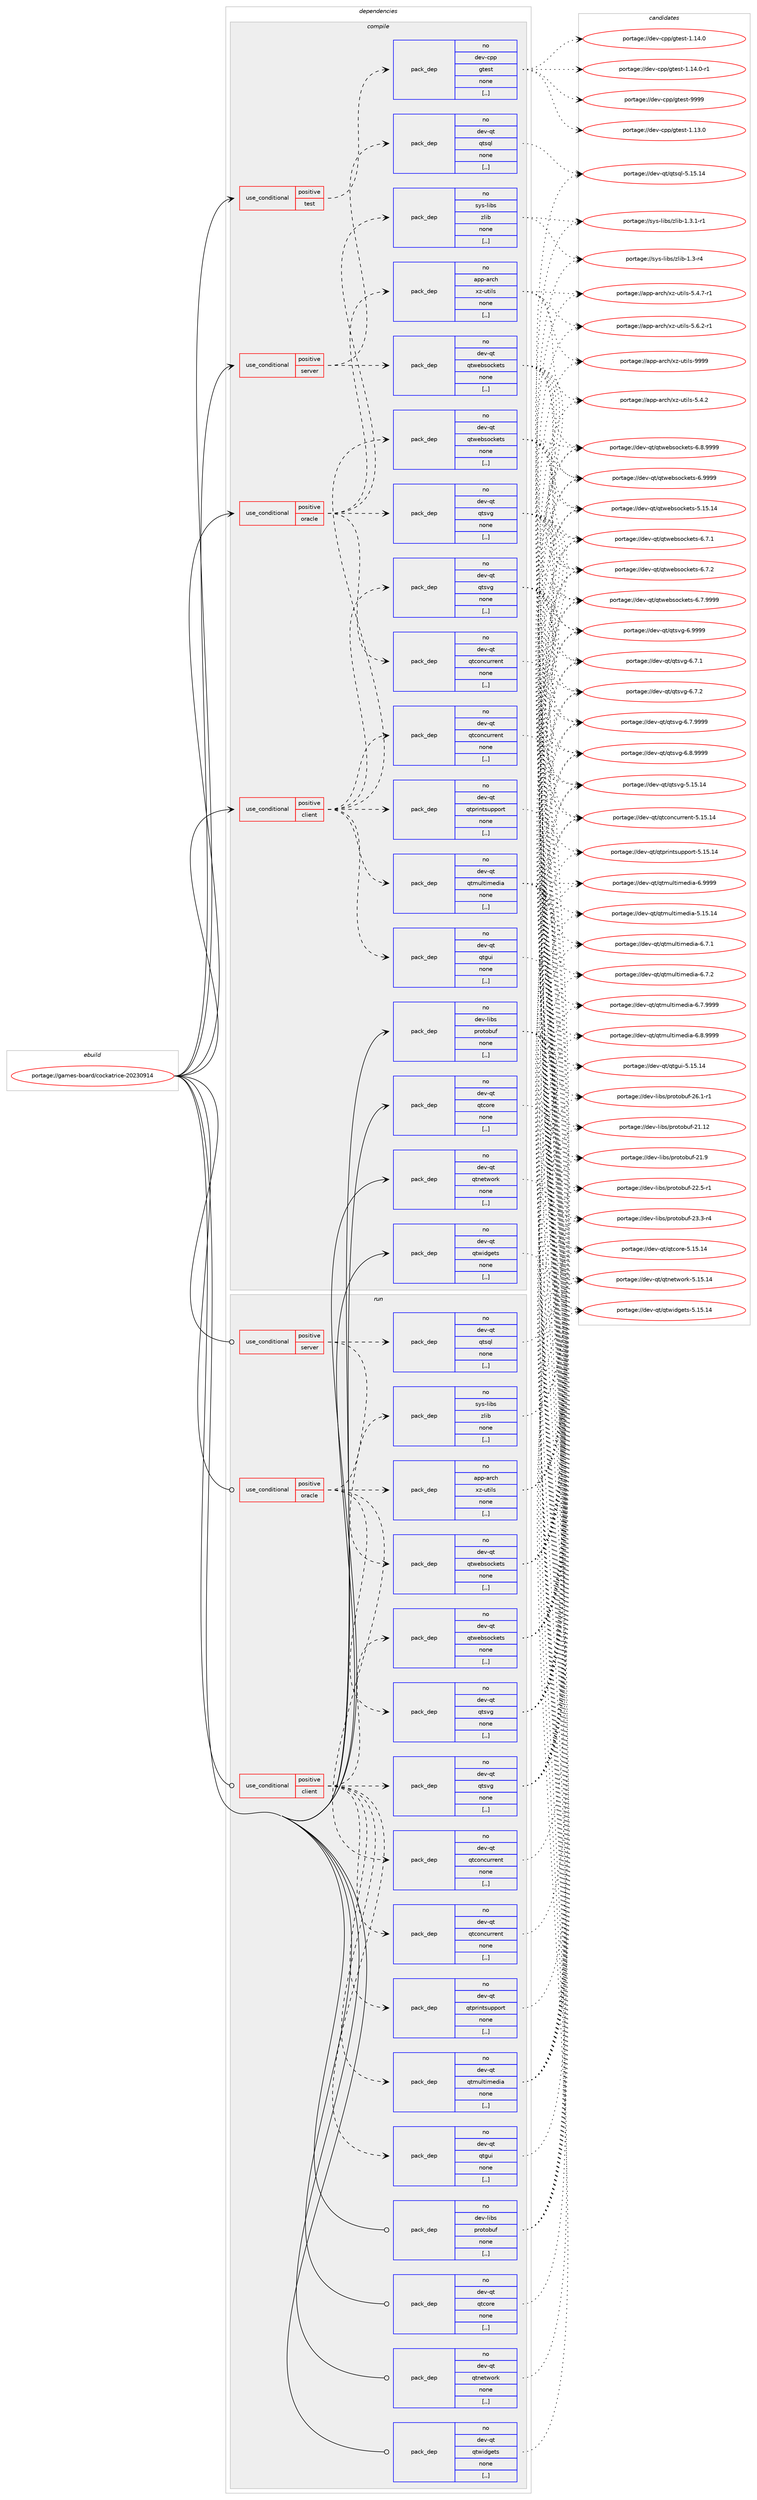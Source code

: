 digraph prolog {

# *************
# Graph options
# *************

newrank=true;
concentrate=true;
compound=true;
graph [rankdir=LR,fontname=Helvetica,fontsize=10,ranksep=1.5];#, ranksep=2.5, nodesep=0.2];
edge  [arrowhead=vee];
node  [fontname=Helvetica,fontsize=10];

# **********
# The ebuild
# **********

subgraph cluster_leftcol {
color=gray;
rank=same;
label=<<i>ebuild</i>>;
id [label="portage://games-board/cockatrice-20230914", color=red, width=4, href="../games-board/cockatrice-20230914.svg"];
}

# ****************
# The dependencies
# ****************

subgraph cluster_midcol {
color=gray;
label=<<i>dependencies</i>>;
subgraph cluster_compile {
fillcolor="#eeeeee";
style=filled;
label=<<i>compile</i>>;
subgraph cond61523 {
dependency221148 [label=<<TABLE BORDER="0" CELLBORDER="1" CELLSPACING="0" CELLPADDING="4"><TR><TD ROWSPAN="3" CELLPADDING="10">use_conditional</TD></TR><TR><TD>positive</TD></TR><TR><TD>client</TD></TR></TABLE>>, shape=none, color=red];
subgraph pack158163 {
dependency221149 [label=<<TABLE BORDER="0" CELLBORDER="1" CELLSPACING="0" CELLPADDING="4" WIDTH="220"><TR><TD ROWSPAN="6" CELLPADDING="30">pack_dep</TD></TR><TR><TD WIDTH="110">no</TD></TR><TR><TD>dev-qt</TD></TR><TR><TD>qtconcurrent</TD></TR><TR><TD>none</TD></TR><TR><TD>[,,]</TD></TR></TABLE>>, shape=none, color=blue];
}
dependency221148:e -> dependency221149:w [weight=20,style="dashed",arrowhead="vee"];
subgraph pack158164 {
dependency221150 [label=<<TABLE BORDER="0" CELLBORDER="1" CELLSPACING="0" CELLPADDING="4" WIDTH="220"><TR><TD ROWSPAN="6" CELLPADDING="30">pack_dep</TD></TR><TR><TD WIDTH="110">no</TD></TR><TR><TD>dev-qt</TD></TR><TR><TD>qtgui</TD></TR><TR><TD>none</TD></TR><TR><TD>[,,]</TD></TR></TABLE>>, shape=none, color=blue];
}
dependency221148:e -> dependency221150:w [weight=20,style="dashed",arrowhead="vee"];
subgraph pack158165 {
dependency221151 [label=<<TABLE BORDER="0" CELLBORDER="1" CELLSPACING="0" CELLPADDING="4" WIDTH="220"><TR><TD ROWSPAN="6" CELLPADDING="30">pack_dep</TD></TR><TR><TD WIDTH="110">no</TD></TR><TR><TD>dev-qt</TD></TR><TR><TD>qtmultimedia</TD></TR><TR><TD>none</TD></TR><TR><TD>[,,]</TD></TR></TABLE>>, shape=none, color=blue];
}
dependency221148:e -> dependency221151:w [weight=20,style="dashed",arrowhead="vee"];
subgraph pack158166 {
dependency221152 [label=<<TABLE BORDER="0" CELLBORDER="1" CELLSPACING="0" CELLPADDING="4" WIDTH="220"><TR><TD ROWSPAN="6" CELLPADDING="30">pack_dep</TD></TR><TR><TD WIDTH="110">no</TD></TR><TR><TD>dev-qt</TD></TR><TR><TD>qtprintsupport</TD></TR><TR><TD>none</TD></TR><TR><TD>[,,]</TD></TR></TABLE>>, shape=none, color=blue];
}
dependency221148:e -> dependency221152:w [weight=20,style="dashed",arrowhead="vee"];
subgraph pack158167 {
dependency221153 [label=<<TABLE BORDER="0" CELLBORDER="1" CELLSPACING="0" CELLPADDING="4" WIDTH="220"><TR><TD ROWSPAN="6" CELLPADDING="30">pack_dep</TD></TR><TR><TD WIDTH="110">no</TD></TR><TR><TD>dev-qt</TD></TR><TR><TD>qtsvg</TD></TR><TR><TD>none</TD></TR><TR><TD>[,,]</TD></TR></TABLE>>, shape=none, color=blue];
}
dependency221148:e -> dependency221153:w [weight=20,style="dashed",arrowhead="vee"];
subgraph pack158168 {
dependency221154 [label=<<TABLE BORDER="0" CELLBORDER="1" CELLSPACING="0" CELLPADDING="4" WIDTH="220"><TR><TD ROWSPAN="6" CELLPADDING="30">pack_dep</TD></TR><TR><TD WIDTH="110">no</TD></TR><TR><TD>dev-qt</TD></TR><TR><TD>qtwebsockets</TD></TR><TR><TD>none</TD></TR><TR><TD>[,,]</TD></TR></TABLE>>, shape=none, color=blue];
}
dependency221148:e -> dependency221154:w [weight=20,style="dashed",arrowhead="vee"];
}
id:e -> dependency221148:w [weight=20,style="solid",arrowhead="vee"];
subgraph cond61524 {
dependency221155 [label=<<TABLE BORDER="0" CELLBORDER="1" CELLSPACING="0" CELLPADDING="4"><TR><TD ROWSPAN="3" CELLPADDING="10">use_conditional</TD></TR><TR><TD>positive</TD></TR><TR><TD>oracle</TD></TR></TABLE>>, shape=none, color=red];
subgraph pack158169 {
dependency221156 [label=<<TABLE BORDER="0" CELLBORDER="1" CELLSPACING="0" CELLPADDING="4" WIDTH="220"><TR><TD ROWSPAN="6" CELLPADDING="30">pack_dep</TD></TR><TR><TD WIDTH="110">no</TD></TR><TR><TD>dev-qt</TD></TR><TR><TD>qtconcurrent</TD></TR><TR><TD>none</TD></TR><TR><TD>[,,]</TD></TR></TABLE>>, shape=none, color=blue];
}
dependency221155:e -> dependency221156:w [weight=20,style="dashed",arrowhead="vee"];
subgraph pack158170 {
dependency221157 [label=<<TABLE BORDER="0" CELLBORDER="1" CELLSPACING="0" CELLPADDING="4" WIDTH="220"><TR><TD ROWSPAN="6" CELLPADDING="30">pack_dep</TD></TR><TR><TD WIDTH="110">no</TD></TR><TR><TD>dev-qt</TD></TR><TR><TD>qtsvg</TD></TR><TR><TD>none</TD></TR><TR><TD>[,,]</TD></TR></TABLE>>, shape=none, color=blue];
}
dependency221155:e -> dependency221157:w [weight=20,style="dashed",arrowhead="vee"];
subgraph pack158171 {
dependency221158 [label=<<TABLE BORDER="0" CELLBORDER="1" CELLSPACING="0" CELLPADDING="4" WIDTH="220"><TR><TD ROWSPAN="6" CELLPADDING="30">pack_dep</TD></TR><TR><TD WIDTH="110">no</TD></TR><TR><TD>sys-libs</TD></TR><TR><TD>zlib</TD></TR><TR><TD>none</TD></TR><TR><TD>[,,]</TD></TR></TABLE>>, shape=none, color=blue];
}
dependency221155:e -> dependency221158:w [weight=20,style="dashed",arrowhead="vee"];
subgraph pack158172 {
dependency221159 [label=<<TABLE BORDER="0" CELLBORDER="1" CELLSPACING="0" CELLPADDING="4" WIDTH="220"><TR><TD ROWSPAN="6" CELLPADDING="30">pack_dep</TD></TR><TR><TD WIDTH="110">no</TD></TR><TR><TD>app-arch</TD></TR><TR><TD>xz-utils</TD></TR><TR><TD>none</TD></TR><TR><TD>[,,]</TD></TR></TABLE>>, shape=none, color=blue];
}
dependency221155:e -> dependency221159:w [weight=20,style="dashed",arrowhead="vee"];
}
id:e -> dependency221155:w [weight=20,style="solid",arrowhead="vee"];
subgraph cond61525 {
dependency221160 [label=<<TABLE BORDER="0" CELLBORDER="1" CELLSPACING="0" CELLPADDING="4"><TR><TD ROWSPAN="3" CELLPADDING="10">use_conditional</TD></TR><TR><TD>positive</TD></TR><TR><TD>server</TD></TR></TABLE>>, shape=none, color=red];
subgraph pack158173 {
dependency221161 [label=<<TABLE BORDER="0" CELLBORDER="1" CELLSPACING="0" CELLPADDING="4" WIDTH="220"><TR><TD ROWSPAN="6" CELLPADDING="30">pack_dep</TD></TR><TR><TD WIDTH="110">no</TD></TR><TR><TD>dev-qt</TD></TR><TR><TD>qtsql</TD></TR><TR><TD>none</TD></TR><TR><TD>[,,]</TD></TR></TABLE>>, shape=none, color=blue];
}
dependency221160:e -> dependency221161:w [weight=20,style="dashed",arrowhead="vee"];
subgraph pack158174 {
dependency221162 [label=<<TABLE BORDER="0" CELLBORDER="1" CELLSPACING="0" CELLPADDING="4" WIDTH="220"><TR><TD ROWSPAN="6" CELLPADDING="30">pack_dep</TD></TR><TR><TD WIDTH="110">no</TD></TR><TR><TD>dev-qt</TD></TR><TR><TD>qtwebsockets</TD></TR><TR><TD>none</TD></TR><TR><TD>[,,]</TD></TR></TABLE>>, shape=none, color=blue];
}
dependency221160:e -> dependency221162:w [weight=20,style="dashed",arrowhead="vee"];
}
id:e -> dependency221160:w [weight=20,style="solid",arrowhead="vee"];
subgraph cond61526 {
dependency221163 [label=<<TABLE BORDER="0" CELLBORDER="1" CELLSPACING="0" CELLPADDING="4"><TR><TD ROWSPAN="3" CELLPADDING="10">use_conditional</TD></TR><TR><TD>positive</TD></TR><TR><TD>test</TD></TR></TABLE>>, shape=none, color=red];
subgraph pack158175 {
dependency221164 [label=<<TABLE BORDER="0" CELLBORDER="1" CELLSPACING="0" CELLPADDING="4" WIDTH="220"><TR><TD ROWSPAN="6" CELLPADDING="30">pack_dep</TD></TR><TR><TD WIDTH="110">no</TD></TR><TR><TD>dev-cpp</TD></TR><TR><TD>gtest</TD></TR><TR><TD>none</TD></TR><TR><TD>[,,]</TD></TR></TABLE>>, shape=none, color=blue];
}
dependency221163:e -> dependency221164:w [weight=20,style="dashed",arrowhead="vee"];
}
id:e -> dependency221163:w [weight=20,style="solid",arrowhead="vee"];
subgraph pack158176 {
dependency221165 [label=<<TABLE BORDER="0" CELLBORDER="1" CELLSPACING="0" CELLPADDING="4" WIDTH="220"><TR><TD ROWSPAN="6" CELLPADDING="30">pack_dep</TD></TR><TR><TD WIDTH="110">no</TD></TR><TR><TD>dev-libs</TD></TR><TR><TD>protobuf</TD></TR><TR><TD>none</TD></TR><TR><TD>[,,]</TD></TR></TABLE>>, shape=none, color=blue];
}
id:e -> dependency221165:w [weight=20,style="solid",arrowhead="vee"];
subgraph pack158177 {
dependency221166 [label=<<TABLE BORDER="0" CELLBORDER="1" CELLSPACING="0" CELLPADDING="4" WIDTH="220"><TR><TD ROWSPAN="6" CELLPADDING="30">pack_dep</TD></TR><TR><TD WIDTH="110">no</TD></TR><TR><TD>dev-qt</TD></TR><TR><TD>qtcore</TD></TR><TR><TD>none</TD></TR><TR><TD>[,,]</TD></TR></TABLE>>, shape=none, color=blue];
}
id:e -> dependency221166:w [weight=20,style="solid",arrowhead="vee"];
subgraph pack158178 {
dependency221167 [label=<<TABLE BORDER="0" CELLBORDER="1" CELLSPACING="0" CELLPADDING="4" WIDTH="220"><TR><TD ROWSPAN="6" CELLPADDING="30">pack_dep</TD></TR><TR><TD WIDTH="110">no</TD></TR><TR><TD>dev-qt</TD></TR><TR><TD>qtnetwork</TD></TR><TR><TD>none</TD></TR><TR><TD>[,,]</TD></TR></TABLE>>, shape=none, color=blue];
}
id:e -> dependency221167:w [weight=20,style="solid",arrowhead="vee"];
subgraph pack158179 {
dependency221168 [label=<<TABLE BORDER="0" CELLBORDER="1" CELLSPACING="0" CELLPADDING="4" WIDTH="220"><TR><TD ROWSPAN="6" CELLPADDING="30">pack_dep</TD></TR><TR><TD WIDTH="110">no</TD></TR><TR><TD>dev-qt</TD></TR><TR><TD>qtwidgets</TD></TR><TR><TD>none</TD></TR><TR><TD>[,,]</TD></TR></TABLE>>, shape=none, color=blue];
}
id:e -> dependency221168:w [weight=20,style="solid",arrowhead="vee"];
}
subgraph cluster_compileandrun {
fillcolor="#eeeeee";
style=filled;
label=<<i>compile and run</i>>;
}
subgraph cluster_run {
fillcolor="#eeeeee";
style=filled;
label=<<i>run</i>>;
subgraph cond61527 {
dependency221169 [label=<<TABLE BORDER="0" CELLBORDER="1" CELLSPACING="0" CELLPADDING="4"><TR><TD ROWSPAN="3" CELLPADDING="10">use_conditional</TD></TR><TR><TD>positive</TD></TR><TR><TD>client</TD></TR></TABLE>>, shape=none, color=red];
subgraph pack158180 {
dependency221170 [label=<<TABLE BORDER="0" CELLBORDER="1" CELLSPACING="0" CELLPADDING="4" WIDTH="220"><TR><TD ROWSPAN="6" CELLPADDING="30">pack_dep</TD></TR><TR><TD WIDTH="110">no</TD></TR><TR><TD>dev-qt</TD></TR><TR><TD>qtconcurrent</TD></TR><TR><TD>none</TD></TR><TR><TD>[,,]</TD></TR></TABLE>>, shape=none, color=blue];
}
dependency221169:e -> dependency221170:w [weight=20,style="dashed",arrowhead="vee"];
subgraph pack158181 {
dependency221171 [label=<<TABLE BORDER="0" CELLBORDER="1" CELLSPACING="0" CELLPADDING="4" WIDTH="220"><TR><TD ROWSPAN="6" CELLPADDING="30">pack_dep</TD></TR><TR><TD WIDTH="110">no</TD></TR><TR><TD>dev-qt</TD></TR><TR><TD>qtgui</TD></TR><TR><TD>none</TD></TR><TR><TD>[,,]</TD></TR></TABLE>>, shape=none, color=blue];
}
dependency221169:e -> dependency221171:w [weight=20,style="dashed",arrowhead="vee"];
subgraph pack158182 {
dependency221172 [label=<<TABLE BORDER="0" CELLBORDER="1" CELLSPACING="0" CELLPADDING="4" WIDTH="220"><TR><TD ROWSPAN="6" CELLPADDING="30">pack_dep</TD></TR><TR><TD WIDTH="110">no</TD></TR><TR><TD>dev-qt</TD></TR><TR><TD>qtmultimedia</TD></TR><TR><TD>none</TD></TR><TR><TD>[,,]</TD></TR></TABLE>>, shape=none, color=blue];
}
dependency221169:e -> dependency221172:w [weight=20,style="dashed",arrowhead="vee"];
subgraph pack158183 {
dependency221173 [label=<<TABLE BORDER="0" CELLBORDER="1" CELLSPACING="0" CELLPADDING="4" WIDTH="220"><TR><TD ROWSPAN="6" CELLPADDING="30">pack_dep</TD></TR><TR><TD WIDTH="110">no</TD></TR><TR><TD>dev-qt</TD></TR><TR><TD>qtprintsupport</TD></TR><TR><TD>none</TD></TR><TR><TD>[,,]</TD></TR></TABLE>>, shape=none, color=blue];
}
dependency221169:e -> dependency221173:w [weight=20,style="dashed",arrowhead="vee"];
subgraph pack158184 {
dependency221174 [label=<<TABLE BORDER="0" CELLBORDER="1" CELLSPACING="0" CELLPADDING="4" WIDTH="220"><TR><TD ROWSPAN="6" CELLPADDING="30">pack_dep</TD></TR><TR><TD WIDTH="110">no</TD></TR><TR><TD>dev-qt</TD></TR><TR><TD>qtsvg</TD></TR><TR><TD>none</TD></TR><TR><TD>[,,]</TD></TR></TABLE>>, shape=none, color=blue];
}
dependency221169:e -> dependency221174:w [weight=20,style="dashed",arrowhead="vee"];
subgraph pack158185 {
dependency221175 [label=<<TABLE BORDER="0" CELLBORDER="1" CELLSPACING="0" CELLPADDING="4" WIDTH="220"><TR><TD ROWSPAN="6" CELLPADDING="30">pack_dep</TD></TR><TR><TD WIDTH="110">no</TD></TR><TR><TD>dev-qt</TD></TR><TR><TD>qtwebsockets</TD></TR><TR><TD>none</TD></TR><TR><TD>[,,]</TD></TR></TABLE>>, shape=none, color=blue];
}
dependency221169:e -> dependency221175:w [weight=20,style="dashed",arrowhead="vee"];
}
id:e -> dependency221169:w [weight=20,style="solid",arrowhead="odot"];
subgraph cond61528 {
dependency221176 [label=<<TABLE BORDER="0" CELLBORDER="1" CELLSPACING="0" CELLPADDING="4"><TR><TD ROWSPAN="3" CELLPADDING="10">use_conditional</TD></TR><TR><TD>positive</TD></TR><TR><TD>oracle</TD></TR></TABLE>>, shape=none, color=red];
subgraph pack158186 {
dependency221177 [label=<<TABLE BORDER="0" CELLBORDER="1" CELLSPACING="0" CELLPADDING="4" WIDTH="220"><TR><TD ROWSPAN="6" CELLPADDING="30">pack_dep</TD></TR><TR><TD WIDTH="110">no</TD></TR><TR><TD>dev-qt</TD></TR><TR><TD>qtconcurrent</TD></TR><TR><TD>none</TD></TR><TR><TD>[,,]</TD></TR></TABLE>>, shape=none, color=blue];
}
dependency221176:e -> dependency221177:w [weight=20,style="dashed",arrowhead="vee"];
subgraph pack158187 {
dependency221178 [label=<<TABLE BORDER="0" CELLBORDER="1" CELLSPACING="0" CELLPADDING="4" WIDTH="220"><TR><TD ROWSPAN="6" CELLPADDING="30">pack_dep</TD></TR><TR><TD WIDTH="110">no</TD></TR><TR><TD>dev-qt</TD></TR><TR><TD>qtsvg</TD></TR><TR><TD>none</TD></TR><TR><TD>[,,]</TD></TR></TABLE>>, shape=none, color=blue];
}
dependency221176:e -> dependency221178:w [weight=20,style="dashed",arrowhead="vee"];
subgraph pack158188 {
dependency221179 [label=<<TABLE BORDER="0" CELLBORDER="1" CELLSPACING="0" CELLPADDING="4" WIDTH="220"><TR><TD ROWSPAN="6" CELLPADDING="30">pack_dep</TD></TR><TR><TD WIDTH="110">no</TD></TR><TR><TD>sys-libs</TD></TR><TR><TD>zlib</TD></TR><TR><TD>none</TD></TR><TR><TD>[,,]</TD></TR></TABLE>>, shape=none, color=blue];
}
dependency221176:e -> dependency221179:w [weight=20,style="dashed",arrowhead="vee"];
subgraph pack158189 {
dependency221180 [label=<<TABLE BORDER="0" CELLBORDER="1" CELLSPACING="0" CELLPADDING="4" WIDTH="220"><TR><TD ROWSPAN="6" CELLPADDING="30">pack_dep</TD></TR><TR><TD WIDTH="110">no</TD></TR><TR><TD>app-arch</TD></TR><TR><TD>xz-utils</TD></TR><TR><TD>none</TD></TR><TR><TD>[,,]</TD></TR></TABLE>>, shape=none, color=blue];
}
dependency221176:e -> dependency221180:w [weight=20,style="dashed",arrowhead="vee"];
}
id:e -> dependency221176:w [weight=20,style="solid",arrowhead="odot"];
subgraph cond61529 {
dependency221181 [label=<<TABLE BORDER="0" CELLBORDER="1" CELLSPACING="0" CELLPADDING="4"><TR><TD ROWSPAN="3" CELLPADDING="10">use_conditional</TD></TR><TR><TD>positive</TD></TR><TR><TD>server</TD></TR></TABLE>>, shape=none, color=red];
subgraph pack158190 {
dependency221182 [label=<<TABLE BORDER="0" CELLBORDER="1" CELLSPACING="0" CELLPADDING="4" WIDTH="220"><TR><TD ROWSPAN="6" CELLPADDING="30">pack_dep</TD></TR><TR><TD WIDTH="110">no</TD></TR><TR><TD>dev-qt</TD></TR><TR><TD>qtsql</TD></TR><TR><TD>none</TD></TR><TR><TD>[,,]</TD></TR></TABLE>>, shape=none, color=blue];
}
dependency221181:e -> dependency221182:w [weight=20,style="dashed",arrowhead="vee"];
subgraph pack158191 {
dependency221183 [label=<<TABLE BORDER="0" CELLBORDER="1" CELLSPACING="0" CELLPADDING="4" WIDTH="220"><TR><TD ROWSPAN="6" CELLPADDING="30">pack_dep</TD></TR><TR><TD WIDTH="110">no</TD></TR><TR><TD>dev-qt</TD></TR><TR><TD>qtwebsockets</TD></TR><TR><TD>none</TD></TR><TR><TD>[,,]</TD></TR></TABLE>>, shape=none, color=blue];
}
dependency221181:e -> dependency221183:w [weight=20,style="dashed",arrowhead="vee"];
}
id:e -> dependency221181:w [weight=20,style="solid",arrowhead="odot"];
subgraph pack158192 {
dependency221184 [label=<<TABLE BORDER="0" CELLBORDER="1" CELLSPACING="0" CELLPADDING="4" WIDTH="220"><TR><TD ROWSPAN="6" CELLPADDING="30">pack_dep</TD></TR><TR><TD WIDTH="110">no</TD></TR><TR><TD>dev-libs</TD></TR><TR><TD>protobuf</TD></TR><TR><TD>none</TD></TR><TR><TD>[,,]</TD></TR></TABLE>>, shape=none, color=blue];
}
id:e -> dependency221184:w [weight=20,style="solid",arrowhead="odot"];
subgraph pack158193 {
dependency221185 [label=<<TABLE BORDER="0" CELLBORDER="1" CELLSPACING="0" CELLPADDING="4" WIDTH="220"><TR><TD ROWSPAN="6" CELLPADDING="30">pack_dep</TD></TR><TR><TD WIDTH="110">no</TD></TR><TR><TD>dev-qt</TD></TR><TR><TD>qtcore</TD></TR><TR><TD>none</TD></TR><TR><TD>[,,]</TD></TR></TABLE>>, shape=none, color=blue];
}
id:e -> dependency221185:w [weight=20,style="solid",arrowhead="odot"];
subgraph pack158194 {
dependency221186 [label=<<TABLE BORDER="0" CELLBORDER="1" CELLSPACING="0" CELLPADDING="4" WIDTH="220"><TR><TD ROWSPAN="6" CELLPADDING="30">pack_dep</TD></TR><TR><TD WIDTH="110">no</TD></TR><TR><TD>dev-qt</TD></TR><TR><TD>qtnetwork</TD></TR><TR><TD>none</TD></TR><TR><TD>[,,]</TD></TR></TABLE>>, shape=none, color=blue];
}
id:e -> dependency221186:w [weight=20,style="solid",arrowhead="odot"];
subgraph pack158195 {
dependency221187 [label=<<TABLE BORDER="0" CELLBORDER="1" CELLSPACING="0" CELLPADDING="4" WIDTH="220"><TR><TD ROWSPAN="6" CELLPADDING="30">pack_dep</TD></TR><TR><TD WIDTH="110">no</TD></TR><TR><TD>dev-qt</TD></TR><TR><TD>qtwidgets</TD></TR><TR><TD>none</TD></TR><TR><TD>[,,]</TD></TR></TABLE>>, shape=none, color=blue];
}
id:e -> dependency221187:w [weight=20,style="solid",arrowhead="odot"];
}
}

# **************
# The candidates
# **************

subgraph cluster_choices {
rank=same;
color=gray;
label=<<i>candidates</i>>;

subgraph choice158163 {
color=black;
nodesep=1;
choice100101118451131164711311699111110991171141141011101164553464953464952 [label="portage://dev-qt/qtconcurrent-5.15.14", color=red, width=4,href="../dev-qt/qtconcurrent-5.15.14.svg"];
dependency221149:e -> choice100101118451131164711311699111110991171141141011101164553464953464952:w [style=dotted,weight="100"];
}
subgraph choice158164 {
color=black;
nodesep=1;
choice10010111845113116471131161031171054553464953464952 [label="portage://dev-qt/qtgui-5.15.14", color=red, width=4,href="../dev-qt/qtgui-5.15.14.svg"];
dependency221150:e -> choice10010111845113116471131161031171054553464953464952:w [style=dotted,weight="100"];
}
subgraph choice158165 {
color=black;
nodesep=1;
choice1001011184511311647113116109117108116105109101100105974553464953464952 [label="portage://dev-qt/qtmultimedia-5.15.14", color=red, width=4,href="../dev-qt/qtmultimedia-5.15.14.svg"];
choice100101118451131164711311610911710811610510910110010597455446554649 [label="portage://dev-qt/qtmultimedia-6.7.1", color=red, width=4,href="../dev-qt/qtmultimedia-6.7.1.svg"];
choice100101118451131164711311610911710811610510910110010597455446554650 [label="portage://dev-qt/qtmultimedia-6.7.2", color=red, width=4,href="../dev-qt/qtmultimedia-6.7.2.svg"];
choice100101118451131164711311610911710811610510910110010597455446554657575757 [label="portage://dev-qt/qtmultimedia-6.7.9999", color=red, width=4,href="../dev-qt/qtmultimedia-6.7.9999.svg"];
choice100101118451131164711311610911710811610510910110010597455446564657575757 [label="portage://dev-qt/qtmultimedia-6.8.9999", color=red, width=4,href="../dev-qt/qtmultimedia-6.8.9999.svg"];
choice10010111845113116471131161091171081161051091011001059745544657575757 [label="portage://dev-qt/qtmultimedia-6.9999", color=red, width=4,href="../dev-qt/qtmultimedia-6.9999.svg"];
dependency221151:e -> choice1001011184511311647113116109117108116105109101100105974553464953464952:w [style=dotted,weight="100"];
dependency221151:e -> choice100101118451131164711311610911710811610510910110010597455446554649:w [style=dotted,weight="100"];
dependency221151:e -> choice100101118451131164711311610911710811610510910110010597455446554650:w [style=dotted,weight="100"];
dependency221151:e -> choice100101118451131164711311610911710811610510910110010597455446554657575757:w [style=dotted,weight="100"];
dependency221151:e -> choice100101118451131164711311610911710811610510910110010597455446564657575757:w [style=dotted,weight="100"];
dependency221151:e -> choice10010111845113116471131161091171081161051091011001059745544657575757:w [style=dotted,weight="100"];
}
subgraph choice158166 {
color=black;
nodesep=1;
choice10010111845113116471131161121141051101161151171121121111141164553464953464952 [label="portage://dev-qt/qtprintsupport-5.15.14", color=red, width=4,href="../dev-qt/qtprintsupport-5.15.14.svg"];
dependency221152:e -> choice10010111845113116471131161121141051101161151171121121111141164553464953464952:w [style=dotted,weight="100"];
}
subgraph choice158167 {
color=black;
nodesep=1;
choice10010111845113116471131161151181034553464953464952 [label="portage://dev-qt/qtsvg-5.15.14", color=red, width=4,href="../dev-qt/qtsvg-5.15.14.svg"];
choice1001011184511311647113116115118103455446554649 [label="portage://dev-qt/qtsvg-6.7.1", color=red, width=4,href="../dev-qt/qtsvg-6.7.1.svg"];
choice1001011184511311647113116115118103455446554650 [label="portage://dev-qt/qtsvg-6.7.2", color=red, width=4,href="../dev-qt/qtsvg-6.7.2.svg"];
choice1001011184511311647113116115118103455446554657575757 [label="portage://dev-qt/qtsvg-6.7.9999", color=red, width=4,href="../dev-qt/qtsvg-6.7.9999.svg"];
choice1001011184511311647113116115118103455446564657575757 [label="portage://dev-qt/qtsvg-6.8.9999", color=red, width=4,href="../dev-qt/qtsvg-6.8.9999.svg"];
choice100101118451131164711311611511810345544657575757 [label="portage://dev-qt/qtsvg-6.9999", color=red, width=4,href="../dev-qt/qtsvg-6.9999.svg"];
dependency221153:e -> choice10010111845113116471131161151181034553464953464952:w [style=dotted,weight="100"];
dependency221153:e -> choice1001011184511311647113116115118103455446554649:w [style=dotted,weight="100"];
dependency221153:e -> choice1001011184511311647113116115118103455446554650:w [style=dotted,weight="100"];
dependency221153:e -> choice1001011184511311647113116115118103455446554657575757:w [style=dotted,weight="100"];
dependency221153:e -> choice1001011184511311647113116115118103455446564657575757:w [style=dotted,weight="100"];
dependency221153:e -> choice100101118451131164711311611511810345544657575757:w [style=dotted,weight="100"];
}
subgraph choice158168 {
color=black;
nodesep=1;
choice100101118451131164711311611910198115111991071011161154553464953464952 [label="portage://dev-qt/qtwebsockets-5.15.14", color=red, width=4,href="../dev-qt/qtwebsockets-5.15.14.svg"];
choice10010111845113116471131161191019811511199107101116115455446554649 [label="portage://dev-qt/qtwebsockets-6.7.1", color=red, width=4,href="../dev-qt/qtwebsockets-6.7.1.svg"];
choice10010111845113116471131161191019811511199107101116115455446554650 [label="portage://dev-qt/qtwebsockets-6.7.2", color=red, width=4,href="../dev-qt/qtwebsockets-6.7.2.svg"];
choice10010111845113116471131161191019811511199107101116115455446554657575757 [label="portage://dev-qt/qtwebsockets-6.7.9999", color=red, width=4,href="../dev-qt/qtwebsockets-6.7.9999.svg"];
choice10010111845113116471131161191019811511199107101116115455446564657575757 [label="portage://dev-qt/qtwebsockets-6.8.9999", color=red, width=4,href="../dev-qt/qtwebsockets-6.8.9999.svg"];
choice1001011184511311647113116119101981151119910710111611545544657575757 [label="portage://dev-qt/qtwebsockets-6.9999", color=red, width=4,href="../dev-qt/qtwebsockets-6.9999.svg"];
dependency221154:e -> choice100101118451131164711311611910198115111991071011161154553464953464952:w [style=dotted,weight="100"];
dependency221154:e -> choice10010111845113116471131161191019811511199107101116115455446554649:w [style=dotted,weight="100"];
dependency221154:e -> choice10010111845113116471131161191019811511199107101116115455446554650:w [style=dotted,weight="100"];
dependency221154:e -> choice10010111845113116471131161191019811511199107101116115455446554657575757:w [style=dotted,weight="100"];
dependency221154:e -> choice10010111845113116471131161191019811511199107101116115455446564657575757:w [style=dotted,weight="100"];
dependency221154:e -> choice1001011184511311647113116119101981151119910710111611545544657575757:w [style=dotted,weight="100"];
}
subgraph choice158169 {
color=black;
nodesep=1;
choice100101118451131164711311699111110991171141141011101164553464953464952 [label="portage://dev-qt/qtconcurrent-5.15.14", color=red, width=4,href="../dev-qt/qtconcurrent-5.15.14.svg"];
dependency221156:e -> choice100101118451131164711311699111110991171141141011101164553464953464952:w [style=dotted,weight="100"];
}
subgraph choice158170 {
color=black;
nodesep=1;
choice10010111845113116471131161151181034553464953464952 [label="portage://dev-qt/qtsvg-5.15.14", color=red, width=4,href="../dev-qt/qtsvg-5.15.14.svg"];
choice1001011184511311647113116115118103455446554649 [label="portage://dev-qt/qtsvg-6.7.1", color=red, width=4,href="../dev-qt/qtsvg-6.7.1.svg"];
choice1001011184511311647113116115118103455446554650 [label="portage://dev-qt/qtsvg-6.7.2", color=red, width=4,href="../dev-qt/qtsvg-6.7.2.svg"];
choice1001011184511311647113116115118103455446554657575757 [label="portage://dev-qt/qtsvg-6.7.9999", color=red, width=4,href="../dev-qt/qtsvg-6.7.9999.svg"];
choice1001011184511311647113116115118103455446564657575757 [label="portage://dev-qt/qtsvg-6.8.9999", color=red, width=4,href="../dev-qt/qtsvg-6.8.9999.svg"];
choice100101118451131164711311611511810345544657575757 [label="portage://dev-qt/qtsvg-6.9999", color=red, width=4,href="../dev-qt/qtsvg-6.9999.svg"];
dependency221157:e -> choice10010111845113116471131161151181034553464953464952:w [style=dotted,weight="100"];
dependency221157:e -> choice1001011184511311647113116115118103455446554649:w [style=dotted,weight="100"];
dependency221157:e -> choice1001011184511311647113116115118103455446554650:w [style=dotted,weight="100"];
dependency221157:e -> choice1001011184511311647113116115118103455446554657575757:w [style=dotted,weight="100"];
dependency221157:e -> choice1001011184511311647113116115118103455446564657575757:w [style=dotted,weight="100"];
dependency221157:e -> choice100101118451131164711311611511810345544657575757:w [style=dotted,weight="100"];
}
subgraph choice158171 {
color=black;
nodesep=1;
choice11512111545108105981154712210810598454946514511452 [label="portage://sys-libs/zlib-1.3-r4", color=red, width=4,href="../sys-libs/zlib-1.3-r4.svg"];
choice115121115451081059811547122108105984549465146494511449 [label="portage://sys-libs/zlib-1.3.1-r1", color=red, width=4,href="../sys-libs/zlib-1.3.1-r1.svg"];
dependency221158:e -> choice11512111545108105981154712210810598454946514511452:w [style=dotted,weight="100"];
dependency221158:e -> choice115121115451081059811547122108105984549465146494511449:w [style=dotted,weight="100"];
}
subgraph choice158172 {
color=black;
nodesep=1;
choice971121124597114991044712012245117116105108115455346524650 [label="portage://app-arch/xz-utils-5.4.2", color=red, width=4,href="../app-arch/xz-utils-5.4.2.svg"];
choice9711211245971149910447120122451171161051081154553465246554511449 [label="portage://app-arch/xz-utils-5.4.7-r1", color=red, width=4,href="../app-arch/xz-utils-5.4.7-r1.svg"];
choice9711211245971149910447120122451171161051081154553465446504511449 [label="portage://app-arch/xz-utils-5.6.2-r1", color=red, width=4,href="../app-arch/xz-utils-5.6.2-r1.svg"];
choice9711211245971149910447120122451171161051081154557575757 [label="portage://app-arch/xz-utils-9999", color=red, width=4,href="../app-arch/xz-utils-9999.svg"];
dependency221159:e -> choice971121124597114991044712012245117116105108115455346524650:w [style=dotted,weight="100"];
dependency221159:e -> choice9711211245971149910447120122451171161051081154553465246554511449:w [style=dotted,weight="100"];
dependency221159:e -> choice9711211245971149910447120122451171161051081154553465446504511449:w [style=dotted,weight="100"];
dependency221159:e -> choice9711211245971149910447120122451171161051081154557575757:w [style=dotted,weight="100"];
}
subgraph choice158173 {
color=black;
nodesep=1;
choice10010111845113116471131161151131084553464953464952 [label="portage://dev-qt/qtsql-5.15.14", color=red, width=4,href="../dev-qt/qtsql-5.15.14.svg"];
dependency221161:e -> choice10010111845113116471131161151131084553464953464952:w [style=dotted,weight="100"];
}
subgraph choice158174 {
color=black;
nodesep=1;
choice100101118451131164711311611910198115111991071011161154553464953464952 [label="portage://dev-qt/qtwebsockets-5.15.14", color=red, width=4,href="../dev-qt/qtwebsockets-5.15.14.svg"];
choice10010111845113116471131161191019811511199107101116115455446554649 [label="portage://dev-qt/qtwebsockets-6.7.1", color=red, width=4,href="../dev-qt/qtwebsockets-6.7.1.svg"];
choice10010111845113116471131161191019811511199107101116115455446554650 [label="portage://dev-qt/qtwebsockets-6.7.2", color=red, width=4,href="../dev-qt/qtwebsockets-6.7.2.svg"];
choice10010111845113116471131161191019811511199107101116115455446554657575757 [label="portage://dev-qt/qtwebsockets-6.7.9999", color=red, width=4,href="../dev-qt/qtwebsockets-6.7.9999.svg"];
choice10010111845113116471131161191019811511199107101116115455446564657575757 [label="portage://dev-qt/qtwebsockets-6.8.9999", color=red, width=4,href="../dev-qt/qtwebsockets-6.8.9999.svg"];
choice1001011184511311647113116119101981151119910710111611545544657575757 [label="portage://dev-qt/qtwebsockets-6.9999", color=red, width=4,href="../dev-qt/qtwebsockets-6.9999.svg"];
dependency221162:e -> choice100101118451131164711311611910198115111991071011161154553464953464952:w [style=dotted,weight="100"];
dependency221162:e -> choice10010111845113116471131161191019811511199107101116115455446554649:w [style=dotted,weight="100"];
dependency221162:e -> choice10010111845113116471131161191019811511199107101116115455446554650:w [style=dotted,weight="100"];
dependency221162:e -> choice10010111845113116471131161191019811511199107101116115455446554657575757:w [style=dotted,weight="100"];
dependency221162:e -> choice10010111845113116471131161191019811511199107101116115455446564657575757:w [style=dotted,weight="100"];
dependency221162:e -> choice1001011184511311647113116119101981151119910710111611545544657575757:w [style=dotted,weight="100"];
}
subgraph choice158175 {
color=black;
nodesep=1;
choice10010111845991121124710311610111511645494649514648 [label="portage://dev-cpp/gtest-1.13.0", color=red, width=4,href="../dev-cpp/gtest-1.13.0.svg"];
choice10010111845991121124710311610111511645494649524648 [label="portage://dev-cpp/gtest-1.14.0", color=red, width=4,href="../dev-cpp/gtest-1.14.0.svg"];
choice100101118459911211247103116101115116454946495246484511449 [label="portage://dev-cpp/gtest-1.14.0-r1", color=red, width=4,href="../dev-cpp/gtest-1.14.0-r1.svg"];
choice1001011184599112112471031161011151164557575757 [label="portage://dev-cpp/gtest-9999", color=red, width=4,href="../dev-cpp/gtest-9999.svg"];
dependency221164:e -> choice10010111845991121124710311610111511645494649514648:w [style=dotted,weight="100"];
dependency221164:e -> choice10010111845991121124710311610111511645494649524648:w [style=dotted,weight="100"];
dependency221164:e -> choice100101118459911211247103116101115116454946495246484511449:w [style=dotted,weight="100"];
dependency221164:e -> choice1001011184599112112471031161011151164557575757:w [style=dotted,weight="100"];
}
subgraph choice158176 {
color=black;
nodesep=1;
choice10010111845108105981154711211411111611198117102455049464950 [label="portage://dev-libs/protobuf-21.12", color=red, width=4,href="../dev-libs/protobuf-21.12.svg"];
choice100101118451081059811547112114111116111981171024550494657 [label="portage://dev-libs/protobuf-21.9", color=red, width=4,href="../dev-libs/protobuf-21.9.svg"];
choice1001011184510810598115471121141111161119811710245505046534511449 [label="portage://dev-libs/protobuf-22.5-r1", color=red, width=4,href="../dev-libs/protobuf-22.5-r1.svg"];
choice1001011184510810598115471121141111161119811710245505146514511452 [label="portage://dev-libs/protobuf-23.3-r4", color=red, width=4,href="../dev-libs/protobuf-23.3-r4.svg"];
choice1001011184510810598115471121141111161119811710245505446494511449 [label="portage://dev-libs/protobuf-26.1-r1", color=red, width=4,href="../dev-libs/protobuf-26.1-r1.svg"];
dependency221165:e -> choice10010111845108105981154711211411111611198117102455049464950:w [style=dotted,weight="100"];
dependency221165:e -> choice100101118451081059811547112114111116111981171024550494657:w [style=dotted,weight="100"];
dependency221165:e -> choice1001011184510810598115471121141111161119811710245505046534511449:w [style=dotted,weight="100"];
dependency221165:e -> choice1001011184510810598115471121141111161119811710245505146514511452:w [style=dotted,weight="100"];
dependency221165:e -> choice1001011184510810598115471121141111161119811710245505446494511449:w [style=dotted,weight="100"];
}
subgraph choice158177 {
color=black;
nodesep=1;
choice1001011184511311647113116991111141014553464953464952 [label="portage://dev-qt/qtcore-5.15.14", color=red, width=4,href="../dev-qt/qtcore-5.15.14.svg"];
dependency221166:e -> choice1001011184511311647113116991111141014553464953464952:w [style=dotted,weight="100"];
}
subgraph choice158178 {
color=black;
nodesep=1;
choice10010111845113116471131161101011161191111141074553464953464952 [label="portage://dev-qt/qtnetwork-5.15.14", color=red, width=4,href="../dev-qt/qtnetwork-5.15.14.svg"];
dependency221167:e -> choice10010111845113116471131161101011161191111141074553464953464952:w [style=dotted,weight="100"];
}
subgraph choice158179 {
color=black;
nodesep=1;
choice10010111845113116471131161191051001031011161154553464953464952 [label="portage://dev-qt/qtwidgets-5.15.14", color=red, width=4,href="../dev-qt/qtwidgets-5.15.14.svg"];
dependency221168:e -> choice10010111845113116471131161191051001031011161154553464953464952:w [style=dotted,weight="100"];
}
subgraph choice158180 {
color=black;
nodesep=1;
choice100101118451131164711311699111110991171141141011101164553464953464952 [label="portage://dev-qt/qtconcurrent-5.15.14", color=red, width=4,href="../dev-qt/qtconcurrent-5.15.14.svg"];
dependency221170:e -> choice100101118451131164711311699111110991171141141011101164553464953464952:w [style=dotted,weight="100"];
}
subgraph choice158181 {
color=black;
nodesep=1;
choice10010111845113116471131161031171054553464953464952 [label="portage://dev-qt/qtgui-5.15.14", color=red, width=4,href="../dev-qt/qtgui-5.15.14.svg"];
dependency221171:e -> choice10010111845113116471131161031171054553464953464952:w [style=dotted,weight="100"];
}
subgraph choice158182 {
color=black;
nodesep=1;
choice1001011184511311647113116109117108116105109101100105974553464953464952 [label="portage://dev-qt/qtmultimedia-5.15.14", color=red, width=4,href="../dev-qt/qtmultimedia-5.15.14.svg"];
choice100101118451131164711311610911710811610510910110010597455446554649 [label="portage://dev-qt/qtmultimedia-6.7.1", color=red, width=4,href="../dev-qt/qtmultimedia-6.7.1.svg"];
choice100101118451131164711311610911710811610510910110010597455446554650 [label="portage://dev-qt/qtmultimedia-6.7.2", color=red, width=4,href="../dev-qt/qtmultimedia-6.7.2.svg"];
choice100101118451131164711311610911710811610510910110010597455446554657575757 [label="portage://dev-qt/qtmultimedia-6.7.9999", color=red, width=4,href="../dev-qt/qtmultimedia-6.7.9999.svg"];
choice100101118451131164711311610911710811610510910110010597455446564657575757 [label="portage://dev-qt/qtmultimedia-6.8.9999", color=red, width=4,href="../dev-qt/qtmultimedia-6.8.9999.svg"];
choice10010111845113116471131161091171081161051091011001059745544657575757 [label="portage://dev-qt/qtmultimedia-6.9999", color=red, width=4,href="../dev-qt/qtmultimedia-6.9999.svg"];
dependency221172:e -> choice1001011184511311647113116109117108116105109101100105974553464953464952:w [style=dotted,weight="100"];
dependency221172:e -> choice100101118451131164711311610911710811610510910110010597455446554649:w [style=dotted,weight="100"];
dependency221172:e -> choice100101118451131164711311610911710811610510910110010597455446554650:w [style=dotted,weight="100"];
dependency221172:e -> choice100101118451131164711311610911710811610510910110010597455446554657575757:w [style=dotted,weight="100"];
dependency221172:e -> choice100101118451131164711311610911710811610510910110010597455446564657575757:w [style=dotted,weight="100"];
dependency221172:e -> choice10010111845113116471131161091171081161051091011001059745544657575757:w [style=dotted,weight="100"];
}
subgraph choice158183 {
color=black;
nodesep=1;
choice10010111845113116471131161121141051101161151171121121111141164553464953464952 [label="portage://dev-qt/qtprintsupport-5.15.14", color=red, width=4,href="../dev-qt/qtprintsupport-5.15.14.svg"];
dependency221173:e -> choice10010111845113116471131161121141051101161151171121121111141164553464953464952:w [style=dotted,weight="100"];
}
subgraph choice158184 {
color=black;
nodesep=1;
choice10010111845113116471131161151181034553464953464952 [label="portage://dev-qt/qtsvg-5.15.14", color=red, width=4,href="../dev-qt/qtsvg-5.15.14.svg"];
choice1001011184511311647113116115118103455446554649 [label="portage://dev-qt/qtsvg-6.7.1", color=red, width=4,href="../dev-qt/qtsvg-6.7.1.svg"];
choice1001011184511311647113116115118103455446554650 [label="portage://dev-qt/qtsvg-6.7.2", color=red, width=4,href="../dev-qt/qtsvg-6.7.2.svg"];
choice1001011184511311647113116115118103455446554657575757 [label="portage://dev-qt/qtsvg-6.7.9999", color=red, width=4,href="../dev-qt/qtsvg-6.7.9999.svg"];
choice1001011184511311647113116115118103455446564657575757 [label="portage://dev-qt/qtsvg-6.8.9999", color=red, width=4,href="../dev-qt/qtsvg-6.8.9999.svg"];
choice100101118451131164711311611511810345544657575757 [label="portage://dev-qt/qtsvg-6.9999", color=red, width=4,href="../dev-qt/qtsvg-6.9999.svg"];
dependency221174:e -> choice10010111845113116471131161151181034553464953464952:w [style=dotted,weight="100"];
dependency221174:e -> choice1001011184511311647113116115118103455446554649:w [style=dotted,weight="100"];
dependency221174:e -> choice1001011184511311647113116115118103455446554650:w [style=dotted,weight="100"];
dependency221174:e -> choice1001011184511311647113116115118103455446554657575757:w [style=dotted,weight="100"];
dependency221174:e -> choice1001011184511311647113116115118103455446564657575757:w [style=dotted,weight="100"];
dependency221174:e -> choice100101118451131164711311611511810345544657575757:w [style=dotted,weight="100"];
}
subgraph choice158185 {
color=black;
nodesep=1;
choice100101118451131164711311611910198115111991071011161154553464953464952 [label="portage://dev-qt/qtwebsockets-5.15.14", color=red, width=4,href="../dev-qt/qtwebsockets-5.15.14.svg"];
choice10010111845113116471131161191019811511199107101116115455446554649 [label="portage://dev-qt/qtwebsockets-6.7.1", color=red, width=4,href="../dev-qt/qtwebsockets-6.7.1.svg"];
choice10010111845113116471131161191019811511199107101116115455446554650 [label="portage://dev-qt/qtwebsockets-6.7.2", color=red, width=4,href="../dev-qt/qtwebsockets-6.7.2.svg"];
choice10010111845113116471131161191019811511199107101116115455446554657575757 [label="portage://dev-qt/qtwebsockets-6.7.9999", color=red, width=4,href="../dev-qt/qtwebsockets-6.7.9999.svg"];
choice10010111845113116471131161191019811511199107101116115455446564657575757 [label="portage://dev-qt/qtwebsockets-6.8.9999", color=red, width=4,href="../dev-qt/qtwebsockets-6.8.9999.svg"];
choice1001011184511311647113116119101981151119910710111611545544657575757 [label="portage://dev-qt/qtwebsockets-6.9999", color=red, width=4,href="../dev-qt/qtwebsockets-6.9999.svg"];
dependency221175:e -> choice100101118451131164711311611910198115111991071011161154553464953464952:w [style=dotted,weight="100"];
dependency221175:e -> choice10010111845113116471131161191019811511199107101116115455446554649:w [style=dotted,weight="100"];
dependency221175:e -> choice10010111845113116471131161191019811511199107101116115455446554650:w [style=dotted,weight="100"];
dependency221175:e -> choice10010111845113116471131161191019811511199107101116115455446554657575757:w [style=dotted,weight="100"];
dependency221175:e -> choice10010111845113116471131161191019811511199107101116115455446564657575757:w [style=dotted,weight="100"];
dependency221175:e -> choice1001011184511311647113116119101981151119910710111611545544657575757:w [style=dotted,weight="100"];
}
subgraph choice158186 {
color=black;
nodesep=1;
choice100101118451131164711311699111110991171141141011101164553464953464952 [label="portage://dev-qt/qtconcurrent-5.15.14", color=red, width=4,href="../dev-qt/qtconcurrent-5.15.14.svg"];
dependency221177:e -> choice100101118451131164711311699111110991171141141011101164553464953464952:w [style=dotted,weight="100"];
}
subgraph choice158187 {
color=black;
nodesep=1;
choice10010111845113116471131161151181034553464953464952 [label="portage://dev-qt/qtsvg-5.15.14", color=red, width=4,href="../dev-qt/qtsvg-5.15.14.svg"];
choice1001011184511311647113116115118103455446554649 [label="portage://dev-qt/qtsvg-6.7.1", color=red, width=4,href="../dev-qt/qtsvg-6.7.1.svg"];
choice1001011184511311647113116115118103455446554650 [label="portage://dev-qt/qtsvg-6.7.2", color=red, width=4,href="../dev-qt/qtsvg-6.7.2.svg"];
choice1001011184511311647113116115118103455446554657575757 [label="portage://dev-qt/qtsvg-6.7.9999", color=red, width=4,href="../dev-qt/qtsvg-6.7.9999.svg"];
choice1001011184511311647113116115118103455446564657575757 [label="portage://dev-qt/qtsvg-6.8.9999", color=red, width=4,href="../dev-qt/qtsvg-6.8.9999.svg"];
choice100101118451131164711311611511810345544657575757 [label="portage://dev-qt/qtsvg-6.9999", color=red, width=4,href="../dev-qt/qtsvg-6.9999.svg"];
dependency221178:e -> choice10010111845113116471131161151181034553464953464952:w [style=dotted,weight="100"];
dependency221178:e -> choice1001011184511311647113116115118103455446554649:w [style=dotted,weight="100"];
dependency221178:e -> choice1001011184511311647113116115118103455446554650:w [style=dotted,weight="100"];
dependency221178:e -> choice1001011184511311647113116115118103455446554657575757:w [style=dotted,weight="100"];
dependency221178:e -> choice1001011184511311647113116115118103455446564657575757:w [style=dotted,weight="100"];
dependency221178:e -> choice100101118451131164711311611511810345544657575757:w [style=dotted,weight="100"];
}
subgraph choice158188 {
color=black;
nodesep=1;
choice11512111545108105981154712210810598454946514511452 [label="portage://sys-libs/zlib-1.3-r4", color=red, width=4,href="../sys-libs/zlib-1.3-r4.svg"];
choice115121115451081059811547122108105984549465146494511449 [label="portage://sys-libs/zlib-1.3.1-r1", color=red, width=4,href="../sys-libs/zlib-1.3.1-r1.svg"];
dependency221179:e -> choice11512111545108105981154712210810598454946514511452:w [style=dotted,weight="100"];
dependency221179:e -> choice115121115451081059811547122108105984549465146494511449:w [style=dotted,weight="100"];
}
subgraph choice158189 {
color=black;
nodesep=1;
choice971121124597114991044712012245117116105108115455346524650 [label="portage://app-arch/xz-utils-5.4.2", color=red, width=4,href="../app-arch/xz-utils-5.4.2.svg"];
choice9711211245971149910447120122451171161051081154553465246554511449 [label="portage://app-arch/xz-utils-5.4.7-r1", color=red, width=4,href="../app-arch/xz-utils-5.4.7-r1.svg"];
choice9711211245971149910447120122451171161051081154553465446504511449 [label="portage://app-arch/xz-utils-5.6.2-r1", color=red, width=4,href="../app-arch/xz-utils-5.6.2-r1.svg"];
choice9711211245971149910447120122451171161051081154557575757 [label="portage://app-arch/xz-utils-9999", color=red, width=4,href="../app-arch/xz-utils-9999.svg"];
dependency221180:e -> choice971121124597114991044712012245117116105108115455346524650:w [style=dotted,weight="100"];
dependency221180:e -> choice9711211245971149910447120122451171161051081154553465246554511449:w [style=dotted,weight="100"];
dependency221180:e -> choice9711211245971149910447120122451171161051081154553465446504511449:w [style=dotted,weight="100"];
dependency221180:e -> choice9711211245971149910447120122451171161051081154557575757:w [style=dotted,weight="100"];
}
subgraph choice158190 {
color=black;
nodesep=1;
choice10010111845113116471131161151131084553464953464952 [label="portage://dev-qt/qtsql-5.15.14", color=red, width=4,href="../dev-qt/qtsql-5.15.14.svg"];
dependency221182:e -> choice10010111845113116471131161151131084553464953464952:w [style=dotted,weight="100"];
}
subgraph choice158191 {
color=black;
nodesep=1;
choice100101118451131164711311611910198115111991071011161154553464953464952 [label="portage://dev-qt/qtwebsockets-5.15.14", color=red, width=4,href="../dev-qt/qtwebsockets-5.15.14.svg"];
choice10010111845113116471131161191019811511199107101116115455446554649 [label="portage://dev-qt/qtwebsockets-6.7.1", color=red, width=4,href="../dev-qt/qtwebsockets-6.7.1.svg"];
choice10010111845113116471131161191019811511199107101116115455446554650 [label="portage://dev-qt/qtwebsockets-6.7.2", color=red, width=4,href="../dev-qt/qtwebsockets-6.7.2.svg"];
choice10010111845113116471131161191019811511199107101116115455446554657575757 [label="portage://dev-qt/qtwebsockets-6.7.9999", color=red, width=4,href="../dev-qt/qtwebsockets-6.7.9999.svg"];
choice10010111845113116471131161191019811511199107101116115455446564657575757 [label="portage://dev-qt/qtwebsockets-6.8.9999", color=red, width=4,href="../dev-qt/qtwebsockets-6.8.9999.svg"];
choice1001011184511311647113116119101981151119910710111611545544657575757 [label="portage://dev-qt/qtwebsockets-6.9999", color=red, width=4,href="../dev-qt/qtwebsockets-6.9999.svg"];
dependency221183:e -> choice100101118451131164711311611910198115111991071011161154553464953464952:w [style=dotted,weight="100"];
dependency221183:e -> choice10010111845113116471131161191019811511199107101116115455446554649:w [style=dotted,weight="100"];
dependency221183:e -> choice10010111845113116471131161191019811511199107101116115455446554650:w [style=dotted,weight="100"];
dependency221183:e -> choice10010111845113116471131161191019811511199107101116115455446554657575757:w [style=dotted,weight="100"];
dependency221183:e -> choice10010111845113116471131161191019811511199107101116115455446564657575757:w [style=dotted,weight="100"];
dependency221183:e -> choice1001011184511311647113116119101981151119910710111611545544657575757:w [style=dotted,weight="100"];
}
subgraph choice158192 {
color=black;
nodesep=1;
choice10010111845108105981154711211411111611198117102455049464950 [label="portage://dev-libs/protobuf-21.12", color=red, width=4,href="../dev-libs/protobuf-21.12.svg"];
choice100101118451081059811547112114111116111981171024550494657 [label="portage://dev-libs/protobuf-21.9", color=red, width=4,href="../dev-libs/protobuf-21.9.svg"];
choice1001011184510810598115471121141111161119811710245505046534511449 [label="portage://dev-libs/protobuf-22.5-r1", color=red, width=4,href="../dev-libs/protobuf-22.5-r1.svg"];
choice1001011184510810598115471121141111161119811710245505146514511452 [label="portage://dev-libs/protobuf-23.3-r4", color=red, width=4,href="../dev-libs/protobuf-23.3-r4.svg"];
choice1001011184510810598115471121141111161119811710245505446494511449 [label="portage://dev-libs/protobuf-26.1-r1", color=red, width=4,href="../dev-libs/protobuf-26.1-r1.svg"];
dependency221184:e -> choice10010111845108105981154711211411111611198117102455049464950:w [style=dotted,weight="100"];
dependency221184:e -> choice100101118451081059811547112114111116111981171024550494657:w [style=dotted,weight="100"];
dependency221184:e -> choice1001011184510810598115471121141111161119811710245505046534511449:w [style=dotted,weight="100"];
dependency221184:e -> choice1001011184510810598115471121141111161119811710245505146514511452:w [style=dotted,weight="100"];
dependency221184:e -> choice1001011184510810598115471121141111161119811710245505446494511449:w [style=dotted,weight="100"];
}
subgraph choice158193 {
color=black;
nodesep=1;
choice1001011184511311647113116991111141014553464953464952 [label="portage://dev-qt/qtcore-5.15.14", color=red, width=4,href="../dev-qt/qtcore-5.15.14.svg"];
dependency221185:e -> choice1001011184511311647113116991111141014553464953464952:w [style=dotted,weight="100"];
}
subgraph choice158194 {
color=black;
nodesep=1;
choice10010111845113116471131161101011161191111141074553464953464952 [label="portage://dev-qt/qtnetwork-5.15.14", color=red, width=4,href="../dev-qt/qtnetwork-5.15.14.svg"];
dependency221186:e -> choice10010111845113116471131161101011161191111141074553464953464952:w [style=dotted,weight="100"];
}
subgraph choice158195 {
color=black;
nodesep=1;
choice10010111845113116471131161191051001031011161154553464953464952 [label="portage://dev-qt/qtwidgets-5.15.14", color=red, width=4,href="../dev-qt/qtwidgets-5.15.14.svg"];
dependency221187:e -> choice10010111845113116471131161191051001031011161154553464953464952:w [style=dotted,weight="100"];
}
}

}
